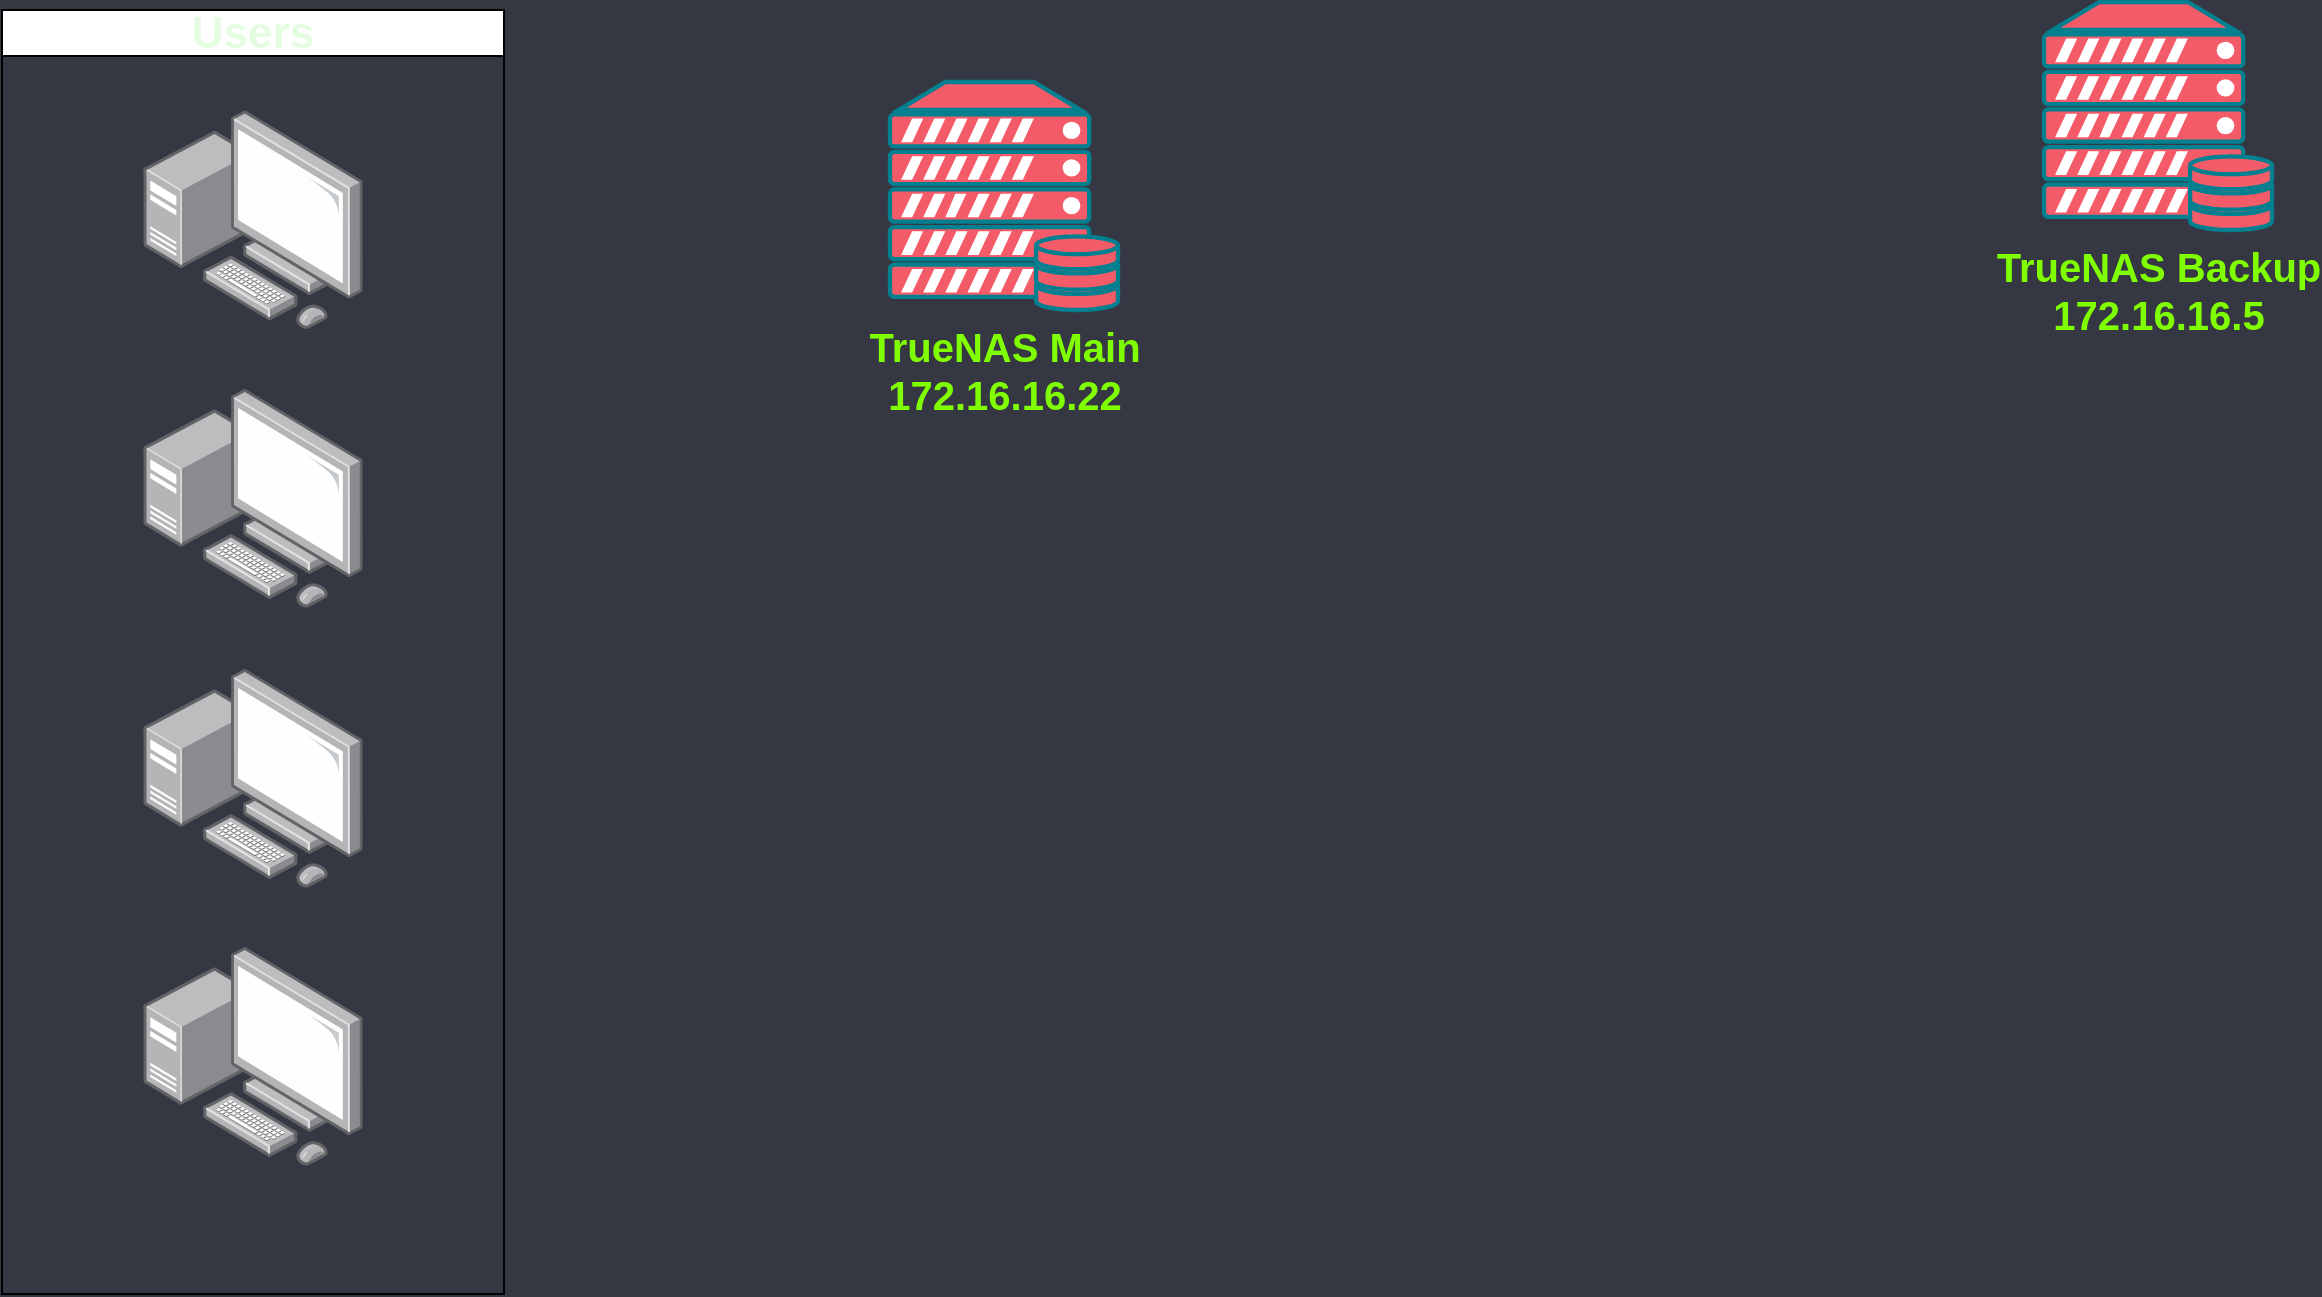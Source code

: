 <mxfile version="23.0.2" type="device" pages="2">
  <diagram name="ZFS Replication" id="u294TDEXlnN_woBBBI8y">
    <mxGraphModel dx="3327" dy="939" grid="0" gridSize="20" guides="1" tooltips="1" connect="1" arrows="1" fold="1" page="1" pageScale="1" pageWidth="1920" pageHeight="1200" background="#353743" math="0" shadow="0">
      <root>
        <mxCell id="aWkSORjFQmPnbAJ7QBXj-0" />
        <mxCell id="aWkSORjFQmPnbAJ7QBXj-1" parent="aWkSORjFQmPnbAJ7QBXj-0" />
        <mxCell id="zdrzU03kuOCyhO69CyLn-16" value="Users" style="swimlane;whiteSpace=wrap;html=1;fontFamily=Helvetica;fontSize=22;fontColor=#E4FDE1;" parent="aWkSORjFQmPnbAJ7QBXj-1" vertex="1">
          <mxGeometry x="-1861" y="121" width="251" height="642" as="geometry" />
        </mxCell>
        <mxCell id="zdrzU03kuOCyhO69CyLn-8" value="" style="image;points=[];aspect=fixed;html=1;align=center;shadow=0;dashed=0;image=img/lib/allied_telesis/computer_and_terminals/Personal_Computer_with_Server.svg;fontFamily=Helvetica;fontSize=11;fontColor=#E4FDE1;" parent="zdrzU03kuOCyhO69CyLn-16" vertex="1">
          <mxGeometry x="70.65" y="50" width="109.7" height="109.7" as="geometry" />
        </mxCell>
        <mxCell id="zdrzU03kuOCyhO69CyLn-17" value="" style="image;points=[];aspect=fixed;html=1;align=center;shadow=0;dashed=0;image=img/lib/allied_telesis/computer_and_terminals/Personal_Computer_with_Server.svg;fontFamily=Helvetica;fontSize=11;fontColor=#E4FDE1;" parent="zdrzU03kuOCyhO69CyLn-16" vertex="1">
          <mxGeometry x="70.65" y="189.3" width="109.7" height="109.7" as="geometry" />
        </mxCell>
        <mxCell id="zdrzU03kuOCyhO69CyLn-18" value="" style="image;points=[];aspect=fixed;html=1;align=center;shadow=0;dashed=0;image=img/lib/allied_telesis/computer_and_terminals/Personal_Computer_with_Server.svg;fontFamily=Helvetica;fontSize=11;fontColor=#E4FDE1;" parent="zdrzU03kuOCyhO69CyLn-16" vertex="1">
          <mxGeometry x="70.65" y="329.3" width="109.7" height="109.7" as="geometry" />
        </mxCell>
        <mxCell id="zdrzU03kuOCyhO69CyLn-19" value="" style="image;points=[];aspect=fixed;html=1;align=center;shadow=0;dashed=0;image=img/lib/allied_telesis/computer_and_terminals/Personal_Computer_with_Server.svg;fontFamily=Helvetica;fontSize=11;fontColor=#E4FDE1;" parent="zdrzU03kuOCyhO69CyLn-16" vertex="1">
          <mxGeometry x="70.65" y="468.3" width="109.7" height="109.7" as="geometry" />
        </mxCell>
        <UserObject label="&lt;font style=&quot;font-size: 20px&quot; color=&quot;#80ff00&quot;&gt;&lt;b&gt;TrueNAS Main&lt;br&gt;172.16.16.22&lt;br&gt;&lt;/b&gt;&lt;/font&gt;" id="tgHQPNVx7kydK_-BzfON-0">
          <mxCell style="verticalAlign=top;verticalLabelPosition=bottom;labelPosition=center;align=center;html=1;outlineConnect=0;gradientDirection=north;strokeWidth=2;shape=mxgraph.networks.server_storage;fillColor=#F45B69;strokeColor=#028090;fontColor=#E4FDE1;" parent="aWkSORjFQmPnbAJ7QBXj-1" vertex="1">
            <mxGeometry x="-1417" y="157" width="114" height="114" as="geometry" />
          </mxCell>
        </UserObject>
        <UserObject label="&lt;font style=&quot;font-size: 20px&quot; color=&quot;#80ff00&quot;&gt;&lt;b&gt;TrueNAS Backup&lt;br&gt;172.16.16.5&lt;br&gt;&lt;/b&gt;&lt;/font&gt;" id="cuFH0GSeTOxXNlV4oP5I-0">
          <mxCell style="verticalAlign=top;verticalLabelPosition=bottom;labelPosition=center;align=center;html=1;outlineConnect=0;gradientDirection=north;strokeWidth=2;shape=mxgraph.networks.server_storage;fillColor=#F45B69;strokeColor=#028090;fontColor=#E4FDE1;" vertex="1" parent="aWkSORjFQmPnbAJ7QBXj-1">
            <mxGeometry x="-840" y="117" width="114" height="114" as="geometry" />
          </mxCell>
        </UserObject>
      </root>
    </mxGraphModel>
  </diagram>
  <diagram name="Scratchpad" id="lti_i8uU4hWeCg8XcrzC">
    <mxGraphModel dx="4281" dy="939" grid="0" gridSize="20" guides="1" tooltips="1" connect="1" arrows="1" fold="1" page="1" pageScale="1" pageWidth="1920" pageHeight="1200" background="#353743" math="0" shadow="0">
      <root>
        <mxCell id="ilrlSsmLMhmReraYDjhf-0" />
        <mxCell id="ilrlSsmLMhmReraYDjhf-1" parent="ilrlSsmLMhmReraYDjhf-0" />
        <mxCell id="BWezlb01aQzv_wi-CGBd-37" style="edgeStyle=orthogonalEdgeStyle;shape=connector;rounded=1;orthogonalLoop=1;jettySize=auto;html=1;entryX=0;entryY=0.5;entryDx=0;entryDy=0;labelBackgroundColor=#114B5F;strokeColor=#028090;strokeWidth=10;align=center;verticalAlign=middle;fontFamily=Helvetica;fontSize=11;fontColor=#E4FDE1;endArrow=none;endFill=0;" edge="1" parent="ilrlSsmLMhmReraYDjhf-1" source="ilrlSsmLMhmReraYDjhf-7" target="BWezlb01aQzv_wi-CGBd-3">
          <mxGeometry relative="1" as="geometry">
            <Array as="points">
              <mxPoint x="-1646.07" y="200" />
              <mxPoint x="-1646.07" y="605" />
            </Array>
          </mxGeometry>
        </mxCell>
        <UserObject label="&lt;font style=&quot;font-size: 20px&quot; color=&quot;#80ff00&quot;&gt;&lt;b&gt;TrueNAS Main&lt;br&gt;172.16.16.22&lt;br&gt;&lt;/b&gt;&lt;/font&gt;" id="ilrlSsmLMhmReraYDjhf-7">
          <mxCell style="verticalAlign=top;verticalLabelPosition=bottom;labelPosition=center;align=center;html=1;outlineConnect=0;gradientDirection=north;strokeWidth=2;shape=mxgraph.networks.server_storage;fillColor=#F45B69;strokeColor=#028090;fontColor=#E4FDE1;" vertex="1" parent="ilrlSsmLMhmReraYDjhf-1">
            <mxGeometry x="-1539.07" y="140" width="114" height="114" as="geometry" />
          </mxCell>
        </UserObject>
        <mxCell id="BWezlb01aQzv_wi-CGBd-36" style="edgeStyle=orthogonalEdgeStyle;shape=connector;rounded=1;orthogonalLoop=1;jettySize=auto;html=1;entryX=1;entryY=0.5;entryDx=0;entryDy=0;labelBackgroundColor=#114B5F;strokeColor=#028090;strokeWidth=10;align=center;verticalAlign=middle;fontFamily=Helvetica;fontSize=11;fontColor=#E4FDE1;endArrow=none;endFill=0;" edge="1" parent="ilrlSsmLMhmReraYDjhf-1" source="ilrlSsmLMhmReraYDjhf-8" target="BWezlb01aQzv_wi-CGBd-23">
          <mxGeometry relative="1" as="geometry">
            <Array as="points">
              <mxPoint x="-319" y="192" />
              <mxPoint x="-319" y="605" />
            </Array>
          </mxGeometry>
        </mxCell>
        <UserObject label="&lt;font style=&quot;font-size: 20px&quot; color=&quot;#80ff00&quot;&gt;&lt;b&gt;TrueNAS Backup&lt;br&gt;172.16.16.5&lt;br&gt;&lt;/b&gt;&lt;/font&gt;" id="ilrlSsmLMhmReraYDjhf-8">
          <mxCell style="verticalAlign=top;verticalLabelPosition=bottom;labelPosition=center;align=center;html=1;outlineConnect=0;gradientDirection=north;strokeWidth=2;shape=mxgraph.networks.server_storage;fillColor=#F45B69;strokeColor=#028090;fontColor=#E4FDE1;" vertex="1" parent="ilrlSsmLMhmReraYDjhf-1">
            <mxGeometry x="-561" y="140" width="114" height="114" as="geometry" />
          </mxCell>
        </UserObject>
        <mxCell id="BWezlb01aQzv_wi-CGBd-0" value="" style="shape=flexArrow;endArrow=classic;html=1;rounded=1;labelBackgroundColor=#114B5F;strokeColor=#028090;strokeWidth=10;align=center;verticalAlign=middle;fontFamily=Helvetica;fontSize=11;fontColor=#E4FDE1;edgeStyle=orthogonalEdgeStyle;entryX=0;entryY=0.5;entryDx=0;entryDy=0;entryPerimeter=0;" edge="1" parent="ilrlSsmLMhmReraYDjhf-1" source="ilrlSsmLMhmReraYDjhf-7" target="ilrlSsmLMhmReraYDjhf-8">
          <mxGeometry width="50" height="50" relative="1" as="geometry">
            <mxPoint x="-1185.07" y="386" as="sourcePoint" />
            <mxPoint x="-1135.07" y="336" as="targetPoint" />
          </mxGeometry>
        </mxCell>
        <mxCell id="BWezlb01aQzv_wi-CGBd-1" value="ZFS Replication&amp;nbsp;" style="edgeLabel;html=1;align=center;verticalAlign=middle;resizable=0;points=[];fontSize=41;fontFamily=Helvetica;fontColor=#F0F0F0;labelBackgroundColor=#18141D;labelBorderColor=default;" vertex="1" connectable="0" parent="BWezlb01aQzv_wi-CGBd-0">
          <mxGeometry x="0.002" y="1" relative="1" as="geometry">
            <mxPoint as="offset" />
          </mxGeometry>
        </mxCell>
        <mxCell id="BWezlb01aQzv_wi-CGBd-3" value="ZFS Pool" style="swimlane;whiteSpace=wrap;html=1;fontFamily=Helvetica;fontSize=20;fontColor=#E4FDE1;fillColor=#18141D;" vertex="1" parent="ilrlSsmLMhmReraYDjhf-1">
          <mxGeometry x="-1626.57" y="331" width="584.5" height="547" as="geometry" />
        </mxCell>
        <mxCell id="BWezlb01aQzv_wi-CGBd-5" value="Dataset" style="swimlane;whiteSpace=wrap;html=1;fontFamily=Helvetica;fontSize=20;fontColor=#E4FDE1;fillColor=#18141D;" vertex="1" parent="BWezlb01aQzv_wi-CGBd-3">
          <mxGeometry x="43.5" y="79" width="230.5" height="200" as="geometry" />
        </mxCell>
        <mxCell id="BWezlb01aQzv_wi-CGBd-2" value="Your Data" style="sketch=0;outlineConnect=0;fontColor=#F0F0F0;gradientColor=none;fillColor=#E7157B;strokeColor=none;dashed=0;verticalLabelPosition=bottom;verticalAlign=top;align=center;html=1;fontSize=22;fontStyle=0;aspect=fixed;pointerEvents=1;shape=mxgraph.aws4.documents;fontFamily=Helvetica;labelBackgroundColor=none;" vertex="1" parent="BWezlb01aQzv_wi-CGBd-5">
          <mxGeometry x="79.56" y="56.5" width="71.38" height="87" as="geometry" />
        </mxCell>
        <mxCell id="BWezlb01aQzv_wi-CGBd-15" value="ZVOL" style="swimlane;whiteSpace=wrap;html=1;fontFamily=Helvetica;fontSize=20;fontColor=#E4FDE1;fillColor=#18141D;" vertex="1" parent="BWezlb01aQzv_wi-CGBd-3">
          <mxGeometry x="43.5" y="307" width="230.5" height="200" as="geometry" />
        </mxCell>
        <mxCell id="BWezlb01aQzv_wi-CGBd-8" value="" style="verticalLabelPosition=bottom;aspect=fixed;html=1;shape=mxgraph.salesforce.data2;fontFamily=Helvetica;fontSize=11;fontColor=#E4FDE1;" vertex="1" parent="BWezlb01aQzv_wi-CGBd-15">
          <mxGeometry x="58.75" y="43.5" width="113" height="113" as="geometry" />
        </mxCell>
        <mxCell id="BWezlb01aQzv_wi-CGBd-17" value="Dataset Snapshot 🕒" style="swimlane;whiteSpace=wrap;html=1;fontFamily=Helvetica;fontSize=20;fontColor=#E4FDE1;fillColor=#18141D;" vertex="1" parent="BWezlb01aQzv_wi-CGBd-3">
          <mxGeometry x="299.5" y="79" width="230.5" height="200" as="geometry" />
        </mxCell>
        <mxCell id="BWezlb01aQzv_wi-CGBd-18" value="Your Data" style="sketch=0;outlineConnect=0;fontColor=#F0F0F0;gradientColor=none;fillColor=#E7157B;strokeColor=none;dashed=0;verticalLabelPosition=bottom;verticalAlign=top;align=center;html=1;fontSize=22;fontStyle=0;aspect=fixed;pointerEvents=1;shape=mxgraph.aws4.documents;fontFamily=Helvetica;labelBackgroundColor=none;" vertex="1" parent="BWezlb01aQzv_wi-CGBd-17">
          <mxGeometry x="79.56" y="56.5" width="71.38" height="87" as="geometry" />
        </mxCell>
        <mxCell id="BWezlb01aQzv_wi-CGBd-19" value="ZVOL Snapshot 🕒" style="swimlane;whiteSpace=wrap;html=1;fontFamily=Helvetica;fontSize=20;fontColor=#E4FDE1;fillColor=#18141D;" vertex="1" parent="BWezlb01aQzv_wi-CGBd-3">
          <mxGeometry x="299.5" y="307" width="230.5" height="200" as="geometry" />
        </mxCell>
        <mxCell id="BWezlb01aQzv_wi-CGBd-20" value="" style="verticalLabelPosition=bottom;aspect=fixed;html=1;shape=mxgraph.salesforce.data2;fontFamily=Helvetica;fontSize=11;fontColor=#E4FDE1;" vertex="1" parent="BWezlb01aQzv_wi-CGBd-19">
          <mxGeometry x="58.75" y="43.5" width="113" height="113" as="geometry" />
        </mxCell>
        <mxCell id="BWezlb01aQzv_wi-CGBd-21" value="Active Data" style="text;html=1;strokeColor=none;fillColor=none;align=center;verticalAlign=middle;whiteSpace=wrap;rounded=0;fontSize=27;fontFamily=Helvetica;fontColor=#E7157B;labelBackgroundColor=none;fontStyle=1" vertex="1" parent="BWezlb01aQzv_wi-CGBd-3">
          <mxGeometry x="72.75" y="40" width="172" height="30" as="geometry" />
        </mxCell>
        <mxCell id="BWezlb01aQzv_wi-CGBd-22" value="Point(s) in Time" style="text;html=1;strokeColor=none;fillColor=none;align=center;verticalAlign=middle;whiteSpace=wrap;rounded=0;fontSize=27;fontFamily=Helvetica;fontColor=#E7157B;labelBackgroundColor=none;fontStyle=1" vertex="1" parent="BWezlb01aQzv_wi-CGBd-3">
          <mxGeometry x="302" y="40" width="228" height="30" as="geometry" />
        </mxCell>
        <mxCell id="BWezlb01aQzv_wi-CGBd-23" value="ZFS Pool" style="swimlane;whiteSpace=wrap;html=1;fontFamily=Helvetica;fontSize=20;fontColor=#E4FDE1;fillColor=#18141D;" vertex="1" parent="ilrlSsmLMhmReraYDjhf-1">
          <mxGeometry x="-688" y="331" width="348.5" height="547" as="geometry" />
        </mxCell>
        <mxCell id="BWezlb01aQzv_wi-CGBd-28" value="Dataset Snapshot 🕒" style="swimlane;whiteSpace=wrap;html=1;fontFamily=Helvetica;fontSize=20;fontColor=#E4FDE1;fillColor=#18141D;" vertex="1" parent="BWezlb01aQzv_wi-CGBd-23">
          <mxGeometry x="70" y="87" width="230.5" height="200" as="geometry" />
        </mxCell>
        <mxCell id="BWezlb01aQzv_wi-CGBd-29" value="Your Data" style="sketch=0;outlineConnect=0;fontColor=#F0F0F0;gradientColor=none;fillColor=#E7157B;strokeColor=none;dashed=0;verticalLabelPosition=bottom;verticalAlign=top;align=center;html=1;fontSize=22;fontStyle=0;aspect=fixed;pointerEvents=1;shape=mxgraph.aws4.documents;fontFamily=Helvetica;labelBackgroundColor=none;" vertex="1" parent="BWezlb01aQzv_wi-CGBd-28">
          <mxGeometry x="79.56" y="56.5" width="71.38" height="87" as="geometry" />
        </mxCell>
        <mxCell id="BWezlb01aQzv_wi-CGBd-30" value="ZVOL Snapshot 🕒" style="swimlane;whiteSpace=wrap;html=1;fontFamily=Helvetica;fontSize=20;fontColor=#E4FDE1;fillColor=#18141D;" vertex="1" parent="BWezlb01aQzv_wi-CGBd-23">
          <mxGeometry x="70" y="315" width="230.5" height="200" as="geometry" />
        </mxCell>
        <mxCell id="BWezlb01aQzv_wi-CGBd-31" value="" style="verticalLabelPosition=bottom;aspect=fixed;html=1;shape=mxgraph.salesforce.data2;fontFamily=Helvetica;fontSize=11;fontColor=#E4FDE1;" vertex="1" parent="BWezlb01aQzv_wi-CGBd-30">
          <mxGeometry x="58.75" y="43.5" width="113" height="113" as="geometry" />
        </mxCell>
        <mxCell id="BWezlb01aQzv_wi-CGBd-33" value="Point(s) in Time" style="text;html=1;strokeColor=none;fillColor=none;align=center;verticalAlign=middle;whiteSpace=wrap;rounded=0;fontSize=27;fontFamily=Helvetica;fontColor=#E7157B;labelBackgroundColor=none;fontStyle=1" vertex="1" parent="BWezlb01aQzv_wi-CGBd-23">
          <mxGeometry x="72.5" y="48" width="228" height="30" as="geometry" />
        </mxCell>
      </root>
    </mxGraphModel>
  </diagram>
</mxfile>
